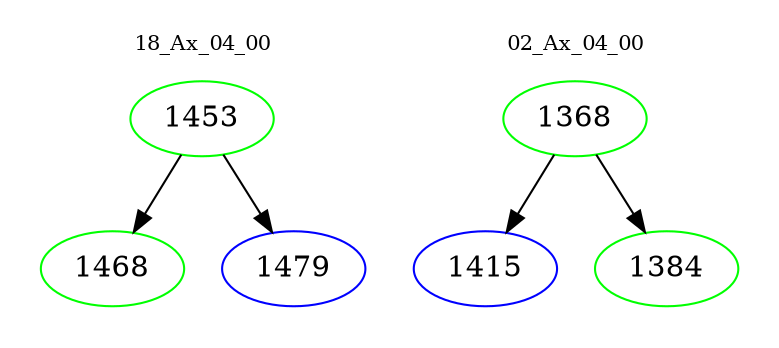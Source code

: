 digraph{
subgraph cluster_0 {
color = white
label = "18_Ax_04_00";
fontsize=10;
T0_1453 [label="1453", color="green"]
T0_1453 -> T0_1468 [color="black"]
T0_1468 [label="1468", color="green"]
T0_1453 -> T0_1479 [color="black"]
T0_1479 [label="1479", color="blue"]
}
subgraph cluster_1 {
color = white
label = "02_Ax_04_00";
fontsize=10;
T1_1368 [label="1368", color="green"]
T1_1368 -> T1_1415 [color="black"]
T1_1415 [label="1415", color="blue"]
T1_1368 -> T1_1384 [color="black"]
T1_1384 [label="1384", color="green"]
}
}
